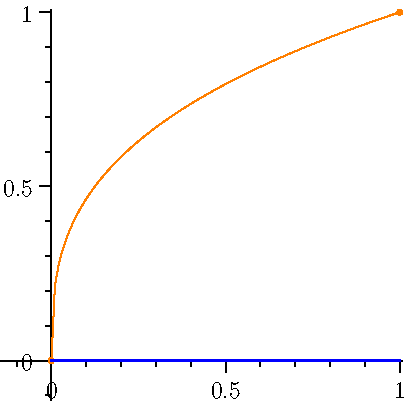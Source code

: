 import graph;

size(0,200);

real f(real x) { return x^(1/3); }

draw(graph(f,0,1),orange);
dot((0,0),orange);
dot((1,1),orange);

xaxis(RightTicks);
yaxis(LeftTicks);

draw((0,0)--(1,0),blue+1.0);
